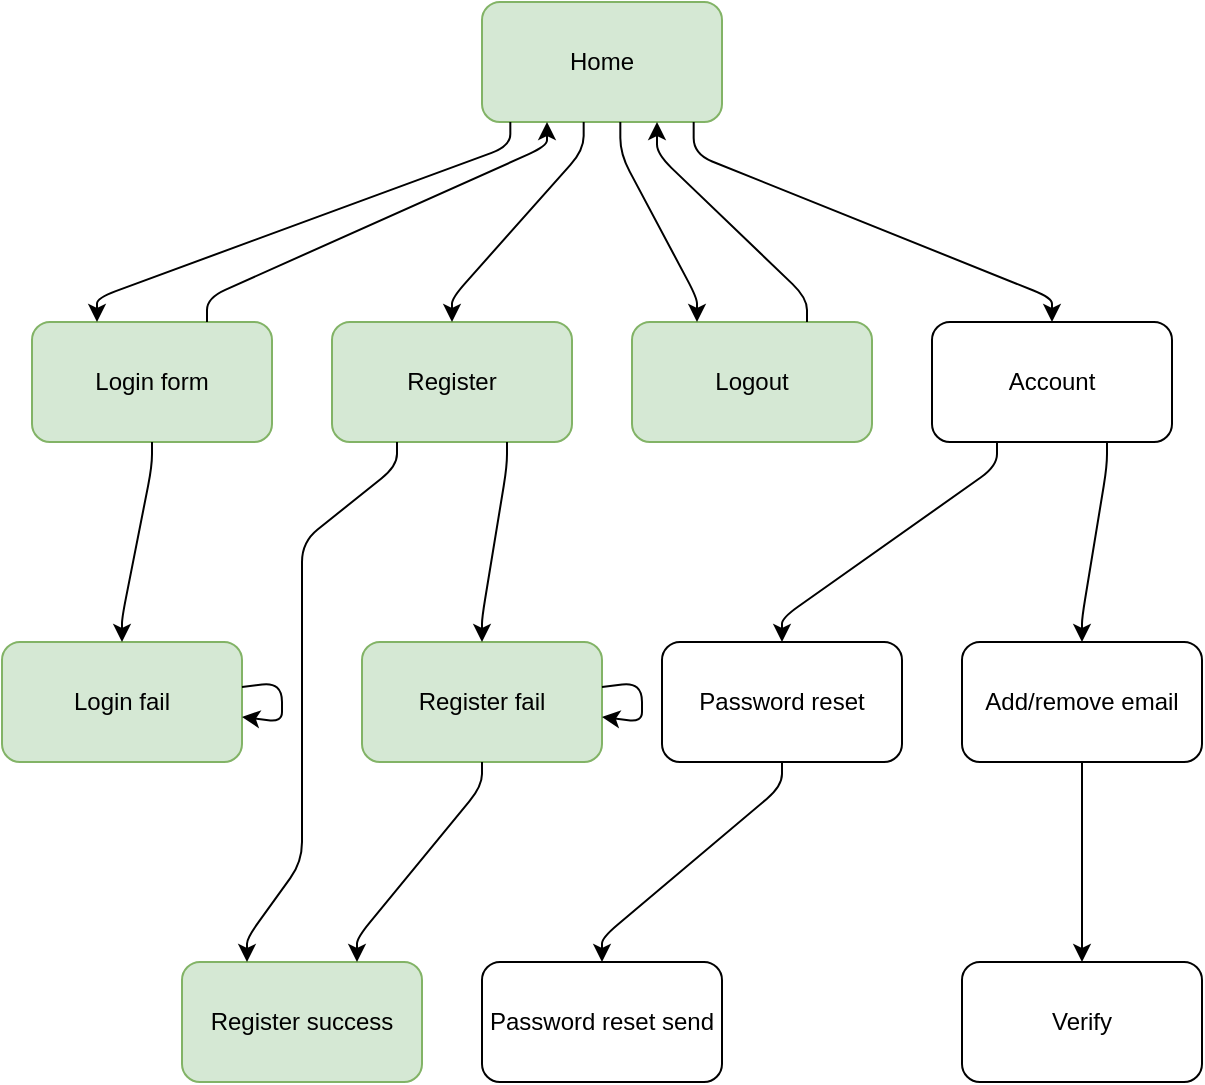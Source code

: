 <mxfile version="13.7.9" type="device" pages="2"><diagram name="Account" id="74e2e168-ea6b-b213-b513-2b3c1d86103e"><mxGraphModel dx="1086" dy="966" grid="1" gridSize="10" guides="1" tooltips="1" connect="1" arrows="1" fold="1" page="1" pageScale="1" pageWidth="1100" pageHeight="850" background="#ffffff" math="0" shadow="0"><root><mxCell id="0"/><mxCell id="1" parent="0"/><mxCell id="7zLibKHGJIaFvuIBqLsy-1" value="Home" style="rounded=1;whiteSpace=wrap;html=1;fillColor=#d5e8d4;strokeColor=#82b366;" parent="1" vertex="1"><mxGeometry x="240" width="120" height="60" as="geometry"/></mxCell><mxCell id="7zLibKHGJIaFvuIBqLsy-2" value="Register" style="rounded=1;whiteSpace=wrap;html=1;fillColor=#d5e8d4;strokeColor=#82b366;" parent="1" vertex="1"><mxGeometry x="165" y="160" width="120" height="60" as="geometry"/></mxCell><mxCell id="7zLibKHGJIaFvuIBqLsy-3" value="Login form" style="rounded=1;whiteSpace=wrap;html=1;fillColor=#d5e8d4;strokeColor=#82b366;" parent="1" vertex="1"><mxGeometry x="15" y="160" width="120" height="60" as="geometry"/></mxCell><mxCell id="7zLibKHGJIaFvuIBqLsy-4" value="" style="endArrow=classic;html=1;noEdgeStyle=1;orthogonal=1;" parent="1" source="7zLibKHGJIaFvuIBqLsy-1" target="7zLibKHGJIaFvuIBqLsy-3" edge="1"><mxGeometry width="50" height="50" relative="1" as="geometry"><mxPoint x="520" y="520" as="sourcePoint"/><mxPoint x="570" y="470" as="targetPoint"/><Array as="points"><mxPoint x="254.167" y="72"/><mxPoint x="47.5" y="148"/></Array></mxGeometry></mxCell><mxCell id="7zLibKHGJIaFvuIBqLsy-5" value="" style="endArrow=classic;html=1;noEdgeStyle=1;orthogonal=1;" parent="1" source="7zLibKHGJIaFvuIBqLsy-1" target="7zLibKHGJIaFvuIBqLsy-2" edge="1"><mxGeometry width="50" height="50" relative="1" as="geometry"><mxPoint x="520" y="520" as="sourcePoint"/><mxPoint x="570" y="470" as="targetPoint"/><Array as="points"><mxPoint x="290.833" y="74"/><mxPoint x="225" y="148"/></Array></mxGeometry></mxCell><mxCell id="7zLibKHGJIaFvuIBqLsy-6" value="Register success" style="rounded=1;whiteSpace=wrap;html=1;fillColor=#d5e8d4;strokeColor=#82b366;" parent="1" vertex="1"><mxGeometry x="90" y="480" width="120" height="60" as="geometry"/></mxCell><mxCell id="7zLibKHGJIaFvuIBqLsy-7" value="Register fail" style="rounded=1;whiteSpace=wrap;html=1;fillColor=#d5e8d4;strokeColor=#82b366;" parent="1" vertex="1"><mxGeometry x="180" y="320" width="120" height="60" as="geometry"/></mxCell><mxCell id="7zLibKHGJIaFvuIBqLsy-8" value="" style="endArrow=classic;html=1;noEdgeStyle=1;orthogonal=1;" parent="1" source="7zLibKHGJIaFvuIBqLsy-2" target="7zLibKHGJIaFvuIBqLsy-6" edge="1"><mxGeometry width="50" height="50" relative="1" as="geometry"><mxPoint x="520" y="510" as="sourcePoint"/><mxPoint x="570" y="460" as="targetPoint"/><Array as="points"><mxPoint x="197.5" y="232"/><mxPoint x="150" y="270"/><mxPoint x="150" y="430"/><mxPoint x="122.5" y="468"/></Array></mxGeometry></mxCell><mxCell id="7zLibKHGJIaFvuIBqLsy-9" value="" style="endArrow=classic;html=1;noEdgeStyle=1;orthogonal=1;" parent="1" source="7zLibKHGJIaFvuIBqLsy-2" target="7zLibKHGJIaFvuIBqLsy-7" edge="1"><mxGeometry width="50" height="50" relative="1" as="geometry"><mxPoint x="520" y="510" as="sourcePoint"/><mxPoint x="570" y="460" as="targetPoint"/><Array as="points"><mxPoint x="252.5" y="232"/><mxPoint x="240" y="308"/></Array></mxGeometry></mxCell><mxCell id="7zLibKHGJIaFvuIBqLsy-11" value="" style="endArrow=classic;html=1;" parent="1" source="7zLibKHGJIaFvuIBqLsy-7" target="7zLibKHGJIaFvuIBqLsy-7" edge="1"><mxGeometry width="50" height="50" relative="1" as="geometry"><mxPoint x="520" y="510" as="sourcePoint"/><mxPoint x="570" y="460" as="targetPoint"/></mxGeometry></mxCell><mxCell id="7zLibKHGJIaFvuIBqLsy-12" value="" style="endArrow=classic;html=1;noEdgeStyle=1;orthogonal=1;" parent="1" source="7zLibKHGJIaFvuIBqLsy-7" target="7zLibKHGJIaFvuIBqLsy-6" edge="1"><mxGeometry width="50" height="50" relative="1" as="geometry"><mxPoint x="520" y="510" as="sourcePoint"/><mxPoint x="570" y="460" as="targetPoint"/><Array as="points"><mxPoint x="240" y="392"/><mxPoint x="177.5" y="468"/></Array></mxGeometry></mxCell><mxCell id="7zLibKHGJIaFvuIBqLsy-13" value="Login fail" style="rounded=1;whiteSpace=wrap;html=1;fillColor=#d5e8d4;strokeColor=#82b366;" parent="1" vertex="1"><mxGeometry y="320" width="120" height="60" as="geometry"/></mxCell><mxCell id="7zLibKHGJIaFvuIBqLsy-16" value="" style="endArrow=classic;html=1;noEdgeStyle=1;orthogonal=1;" parent="1" source="7zLibKHGJIaFvuIBqLsy-3" target="7zLibKHGJIaFvuIBqLsy-13" edge="1"><mxGeometry width="50" height="50" relative="1" as="geometry"><mxPoint x="520" y="520" as="sourcePoint"/><mxPoint x="570" y="470" as="targetPoint"/><Array as="points"><mxPoint x="75" y="232"/><mxPoint x="60" y="308"/></Array></mxGeometry></mxCell><mxCell id="7zLibKHGJIaFvuIBqLsy-17" value="Password reset" style="rounded=1;whiteSpace=wrap;html=1;" parent="1" vertex="1"><mxGeometry x="330" y="320" width="120" height="60" as="geometry"/></mxCell><mxCell id="7zLibKHGJIaFvuIBqLsy-21" value="" style="endArrow=classic;html=1;" parent="1" source="7zLibKHGJIaFvuIBqLsy-13" target="7zLibKHGJIaFvuIBqLsy-13" edge="1"><mxGeometry width="50" height="50" relative="1" as="geometry"><mxPoint x="520" y="620" as="sourcePoint"/><mxPoint x="570" y="570" as="targetPoint"/></mxGeometry></mxCell><mxCell id="WqmcXYHRnJX2Z2G-FUTX-3" value="Password reset send" style="rounded=1;whiteSpace=wrap;html=1;" vertex="1" parent="1"><mxGeometry x="240" y="480" width="120" height="60" as="geometry"/></mxCell><mxCell id="WqmcXYHRnJX2Z2G-FUTX-6" value="Logout" style="rounded=1;whiteSpace=wrap;html=1;fillColor=#d5e8d4;strokeColor=#82b366;" vertex="1" parent="1"><mxGeometry x="315" y="160" width="120" height="60" as="geometry"/></mxCell><mxCell id="WqmcXYHRnJX2Z2G-FUTX-7" value="" style="endArrow=classic;html=1;noEdgeStyle=1;orthogonal=1;" edge="1" parent="1" source="7zLibKHGJIaFvuIBqLsy-1" target="WqmcXYHRnJX2Z2G-FUTX-6"><mxGeometry width="50" height="50" relative="1" as="geometry"><mxPoint x="210" y="420" as="sourcePoint"/><mxPoint x="260" y="370" as="targetPoint"/><Array as="points"><mxPoint x="309.167" y="76"/><mxPoint x="347.5" y="148"/></Array></mxGeometry></mxCell><mxCell id="WqmcXYHRnJX2Z2G-FUTX-8" value="" style="endArrow=classic;html=1;noEdgeStyle=1;orthogonal=1;" edge="1" parent="1" source="WqmcXYHRnJX2Z2G-FUTX-6" target="7zLibKHGJIaFvuIBqLsy-1"><mxGeometry width="50" height="50" relative="1" as="geometry"><mxPoint x="210" y="420" as="sourcePoint"/><mxPoint x="260" y="370" as="targetPoint"/><Array as="points"><mxPoint x="402.5" y="148"/><mxPoint x="327.5" y="76"/></Array></mxGeometry></mxCell><mxCell id="WqmcXYHRnJX2Z2G-FUTX-9" value="" style="endArrow=classic;html=1;noEdgeStyle=1;orthogonal=1;" edge="1" parent="1" source="7zLibKHGJIaFvuIBqLsy-3" target="7zLibKHGJIaFvuIBqLsy-1"><mxGeometry width="50" height="50" relative="1" as="geometry"><mxPoint x="210" y="720" as="sourcePoint"/><mxPoint x="460" y="320" as="targetPoint"/><Array as="points"><mxPoint x="102.5" y="148"/><mxPoint x="272.5" y="72"/></Array></mxGeometry></mxCell><mxCell id="WqmcXYHRnJX2Z2G-FUTX-10" value="" style="endArrow=classic;html=1;noEdgeStyle=1;orthogonal=1;" edge="1" parent="1" source="7zLibKHGJIaFvuIBqLsy-17" target="WqmcXYHRnJX2Z2G-FUTX-3"><mxGeometry width="50" height="50" relative="1" as="geometry"><mxPoint x="210" y="420" as="sourcePoint"/><mxPoint x="260" y="370" as="targetPoint"/><Array as="points"><mxPoint x="390" y="392"/><mxPoint x="300" y="468"/></Array></mxGeometry></mxCell><mxCell id="WqmcXYHRnJX2Z2G-FUTX-11" value="Account" style="rounded=1;whiteSpace=wrap;html=1;" vertex="1" parent="1"><mxGeometry x="465" y="160" width="120" height="60" as="geometry"/></mxCell><mxCell id="WqmcXYHRnJX2Z2G-FUTX-12" value="" style="endArrow=classic;html=1;noEdgeStyle=1;orthogonal=1;" edge="1" parent="1" source="7zLibKHGJIaFvuIBqLsy-1" target="WqmcXYHRnJX2Z2G-FUTX-11"><mxGeometry width="50" height="50" relative="1" as="geometry"><mxPoint x="210" y="420" as="sourcePoint"/><mxPoint x="260" y="370" as="targetPoint"/><Array as="points"><mxPoint x="345.833" y="76"/><mxPoint x="525" y="148"/></Array></mxGeometry></mxCell><mxCell id="WqmcXYHRnJX2Z2G-FUTX-13" value="" style="endArrow=classic;html=1;noEdgeStyle=1;orthogonal=1;" edge="1" parent="1" source="WqmcXYHRnJX2Z2G-FUTX-11" target="7zLibKHGJIaFvuIBqLsy-17"><mxGeometry width="50" height="50" relative="1" as="geometry"><mxPoint x="210" y="420" as="sourcePoint"/><mxPoint x="260" y="370" as="targetPoint"/><Array as="points"><mxPoint x="497.5" y="232"/><mxPoint x="390" y="308"/></Array></mxGeometry></mxCell><mxCell id="WqmcXYHRnJX2Z2G-FUTX-14" value="Add/remove email" style="rounded=1;whiteSpace=wrap;html=1;" vertex="1" parent="1"><mxGeometry x="480" y="320" width="120" height="60" as="geometry"/></mxCell><mxCell id="WqmcXYHRnJX2Z2G-FUTX-15" value="Verify" style="rounded=1;whiteSpace=wrap;html=1;" vertex="1" parent="1"><mxGeometry x="480" y="480" width="120" height="60" as="geometry"/></mxCell><mxCell id="WqmcXYHRnJX2Z2G-FUTX-16" value="" style="endArrow=classic;html=1;noEdgeStyle=1;orthogonal=1;" edge="1" parent="1" source="WqmcXYHRnJX2Z2G-FUTX-11" target="WqmcXYHRnJX2Z2G-FUTX-14"><mxGeometry width="50" height="50" relative="1" as="geometry"><mxPoint x="210" y="420" as="sourcePoint"/><mxPoint x="260" y="370" as="targetPoint"/><Array as="points"><mxPoint x="552.5" y="232"/><mxPoint x="540" y="308"/></Array></mxGeometry></mxCell><mxCell id="WqmcXYHRnJX2Z2G-FUTX-17" value="" style="endArrow=classic;html=1;noEdgeStyle=1;orthogonal=1;" edge="1" parent="1" source="WqmcXYHRnJX2Z2G-FUTX-14" target="WqmcXYHRnJX2Z2G-FUTX-15"><mxGeometry width="50" height="50" relative="1" as="geometry"><mxPoint x="210" y="420" as="sourcePoint"/><mxPoint x="260" y="370" as="targetPoint"/><Array as="points"><mxPoint x="540" y="392"/><mxPoint x="540" y="468"/></Array></mxGeometry></mxCell></root></mxGraphModel></diagram><diagram id="SegZBguZSR3DGDJMm7VC" name="Page-2"><mxGraphModel dx="1086" dy="966" grid="1" gridSize="10" guides="1" tooltips="1" connect="1" arrows="1" fold="1" page="1" pageScale="1" pageWidth="850" pageHeight="1100" math="0" shadow="0"><root><mxCell id="QIKm6kjUpN9xac0yKYF_-0"/><mxCell id="QIKm6kjUpN9xac0yKYF_-1" parent="QIKm6kjUpN9xac0yKYF_-0"/><mxCell id="QIKm6kjUpN9xac0yKYF_-2" value="Company ownership" style="rounded=1;whiteSpace=wrap;html=1;" vertex="1" parent="QIKm6kjUpN9xac0yKYF_-1"><mxGeometry x="110" y="180" width="120" height="60" as="geometry"/></mxCell><mxCell id="QIKm6kjUpN9xac0yKYF_-3" value="Contract" style="rounded=1;whiteSpace=wrap;html=1;" vertex="1" parent="QIKm6kjUpN9xac0yKYF_-1"><mxGeometry x="300" y="30" width="120" height="60" as="geometry"/></mxCell><mxCell id="QIKm6kjUpN9xac0yKYF_-4" value="" style="endArrow=classic;html=1;" edge="1" parent="QIKm6kjUpN9xac0yKYF_-1" source="QIKm6kjUpN9xac0yKYF_-3" target="QIKm6kjUpN9xac0yKYF_-2"><mxGeometry width="50" height="50" relative="1" as="geometry"><mxPoint x="400" y="520" as="sourcePoint"/><mxPoint x="450" y="470" as="targetPoint"/></mxGeometry></mxCell><mxCell id="QIKm6kjUpN9xac0yKYF_-5" value="Foodtruck stand" style="rounded=1;whiteSpace=wrap;html=1;" vertex="1" parent="QIKm6kjUpN9xac0yKYF_-1"><mxGeometry x="310" y="230" width="120" height="60" as="geometry"/></mxCell><mxCell id="QIKm6kjUpN9xac0yKYF_-6" value="Carrots" style="rounded=1;whiteSpace=wrap;html=1;" vertex="1" parent="QIKm6kjUpN9xac0yKYF_-1"><mxGeometry x="490" y="190" width="120" height="60" as="geometry"/></mxCell><mxCell id="QIKm6kjUpN9xac0yKYF_-7" value="" style="endArrow=classic;html=1;" edge="1" parent="QIKm6kjUpN9xac0yKYF_-1" source="QIKm6kjUpN9xac0yKYF_-3" target="QIKm6kjUpN9xac0yKYF_-5"><mxGeometry width="50" height="50" relative="1" as="geometry"><mxPoint x="400" y="520" as="sourcePoint"/><mxPoint x="450" y="470" as="targetPoint"/></mxGeometry></mxCell><mxCell id="QIKm6kjUpN9xac0yKYF_-8" value="" style="endArrow=classic;html=1;" edge="1" parent="QIKm6kjUpN9xac0yKYF_-1" source="QIKm6kjUpN9xac0yKYF_-3" target="QIKm6kjUpN9xac0yKYF_-6"><mxGeometry width="50" height="50" relative="1" as="geometry"><mxPoint x="400" y="520" as="sourcePoint"/><mxPoint x="450" y="470" as="targetPoint"/></mxGeometry></mxCell><mxCell id="QIKm6kjUpN9xac0yKYF_-9" value="Labour" style="rounded=1;whiteSpace=wrap;html=1;" vertex="1" parent="QIKm6kjUpN9xac0yKYF_-1"><mxGeometry x="690" y="70" width="120" height="60" as="geometry"/></mxCell><mxCell id="QIKm6kjUpN9xac0yKYF_-10" value="" style="endArrow=classic;html=1;" edge="1" parent="QIKm6kjUpN9xac0yKYF_-1" source="QIKm6kjUpN9xac0yKYF_-3" target="QIKm6kjUpN9xac0yKYF_-9"><mxGeometry width="50" height="50" relative="1" as="geometry"><mxPoint x="400" y="520" as="sourcePoint"/><mxPoint x="450" y="470" as="targetPoint"/></mxGeometry></mxCell></root></mxGraphModel></diagram></mxfile>